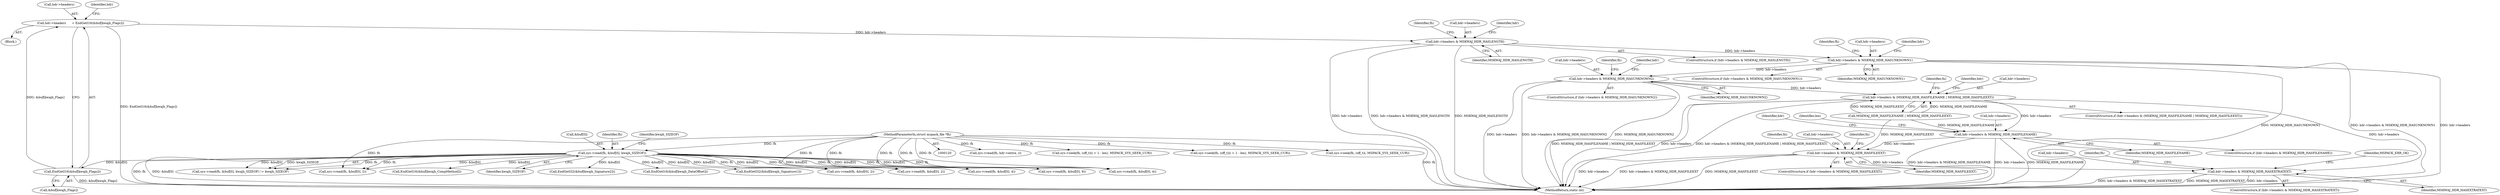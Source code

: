 digraph "0_libmspack_0b0ef9344255ff5acfac6b7af09198ac9c9756c8@pointer" {
"1000181" [label="(Call,hdr->headers      = EndGetI16(&buf[kwajh_Flags]))"];
"1000185" [label="(Call,EndGetI16(&buf[kwajh_Flags]))"];
"1000129" [label="(Call,sys->read(fh, &buf[0], kwajh_SIZEOF))"];
"1000122" [label="(MethodParameterIn,struct mspack_file *fh)"];
"1000211" [label="(Call,hdr->headers & MSKWAJ_HDR_HASLENGTH)"];
"1000239" [label="(Call,hdr->headers & MSKWAJ_HDR_HASUNKNOWN1)"];
"1000258" [label="(Call,hdr->headers & MSKWAJ_HDR_HASUNKNOWN2)"];
"1000293" [label="(Call,hdr->headers & (MSKWAJ_HDR_HASFILENAME | MSKWAJ_HDR_HASFILEEXT))"];
"1000322" [label="(Call,hdr->headers & MSKWAJ_HDR_HASFILENAME)"];
"1000389" [label="(Call,hdr->headers & MSKWAJ_HDR_HASFILEEXT)"];
"1000465" [label="(Call,hdr->headers & MSKWAJ_HDR_HASEXTRATEXT)"];
"1000292" [label="(ControlStructure,if (hdr->headers & (MSKWAJ_HDR_HASFILENAME | MSKWAJ_HDR_HASFILEEXT)))"];
"1000182" [label="(Call,hdr->headers)"];
"1000512" [label="(Call,sys->read(fh, hdr->extra, i))"];
"1000388" [label="(ControlStructure,if (hdr->headers & MSKWAJ_HDR_HASFILEEXT))"];
"1000326" [label="(Identifier,MSKWAJ_HDR_HASFILENAME)"];
"1000467" [label="(Identifier,hdr)"];
"1000374" [label="(Call,sys->seek(fh, (off_t)(i + 1 - len), MSPACK_SYS_SEEK_CUR))"];
"1000128" [label="(Call,sys->read(fh, &buf[0], kwajh_SIZEOF) != kwajh_SIZEOF)"];
"1000220" [label="(Identifier,fh)"];
"1000247" [label="(Call,sys->read(fh, &buf[0], 2))"];
"1000243" [label="(Identifier,MSKWAJ_HDR_HASUNKNOWN1)"];
"1000122" [label="(MethodParameterIn,struct mspack_file *fh)"];
"1000258" [label="(Call,hdr->headers & MSKWAJ_HDR_HASUNKNOWN2)"];
"1000267" [label="(Identifier,fh)"];
"1000321" [label="(ControlStructure,if (hdr->headers & MSKWAJ_HDR_HASFILENAME))"];
"1000186" [label="(Call,&buf[kwajh_Flags])"];
"1000473" [label="(Call,sys->read(fh, &buf[0], 2))"];
"1000257" [label="(ControlStructure,if (hdr->headers & MSKWAJ_HDR_HASUNKNOWN2))"];
"1000462" [label="(Identifier,fn)"];
"1000294" [label="(Call,hdr->headers)"];
"1000446" [label="(Call,sys->seek(fh, (off_t)(i + 1 - len), MSPACK_SYS_SEEK_CUR))"];
"1000130" [label="(Identifier,fh)"];
"1000212" [label="(Call,hdr->headers)"];
"1000167" [label="(Call,EndGetI16(&buf[kwajh_CompMethod]))"];
"1000297" [label="(Call,MSKWAJ_HDR_HASFILENAME | MSKWAJ_HDR_HASFILEEXT)"];
"1000215" [label="(Identifier,MSKWAJ_HDR_HASLENGTH)"];
"1000332" [label="(Call,sys->read(fh, &buf[0], 9))"];
"1000331" [label="(Identifier,len)"];
"1000398" [label="(Identifier,fn)"];
"1000284" [label="(Call,sys->seek(fh, (off_t)i, MSPACK_SYS_SEEK_CUR))"];
"1000248" [label="(Identifier,fh)"];
"1000295" [label="(Identifier,hdr)"];
"1000210" [label="(ControlStructure,if (hdr->headers & MSKWAJ_HDR_HASLENGTH))"];
"1000323" [label="(Call,hdr->headers)"];
"1000466" [label="(Call,hdr->headers)"];
"1000535" [label="(MethodReturn,static int)"];
"1000219" [label="(Call,sys->read(fh, &buf[0], 4))"];
"1000474" [label="(Identifier,fh)"];
"1000136" [label="(Identifier,kwajh_SIZEOF)"];
"1000465" [label="(Call,hdr->headers & MSKWAJ_HDR_HASEXTRATEXT)"];
"1000135" [label="(Identifier,kwajh_SIZEOF)"];
"1000390" [label="(Call,hdr->headers)"];
"1000391" [label="(Identifier,hdr)"];
"1000404" [label="(Call,sys->read(fh, &buf[0], 4))"];
"1000211" [label="(Call,hdr->headers & MSKWAJ_HDR_HASLENGTH)"];
"1000124" [label="(Block,)"];
"1000129" [label="(Call,sys->read(fh, &buf[0], kwajh_SIZEOF))"];
"1000393" [label="(Identifier,MSKWAJ_HDR_HASFILEEXT)"];
"1000240" [label="(Call,hdr->headers)"];
"1000266" [label="(Call,sys->read(fh, &buf[0], 2))"];
"1000131" [label="(Call,&buf[0])"];
"1000293" [label="(Call,hdr->headers & (MSKWAJ_HDR_HASFILENAME | MSKWAJ_HDR_HASFILEEXT))"];
"1000304" [label="(Identifier,fn)"];
"1000322" [label="(Call,hdr->headers & MSKWAJ_HDR_HASFILENAME)"];
"1000241" [label="(Identifier,hdr)"];
"1000238" [label="(ControlStructure,if (hdr->headers & MSKWAJ_HDR_HASUNKNOWN1))"];
"1000154" [label="(Call,EndGetI32(&buf[kwajh_Signature2]))"];
"1000176" [label="(Call,EndGetI16(&buf[kwajh_DataOffset]))"];
"1000192" [label="(Identifier,hdr)"];
"1000260" [label="(Identifier,hdr)"];
"1000469" [label="(Identifier,MSKWAJ_HDR_HASEXTRATEXT)"];
"1000145" [label="(Call,EndGetI32(&buf[kwajh_Signature1]))"];
"1000464" [label="(ControlStructure,if (hdr->headers & MSKWAJ_HDR_HASEXTRATEXT))"];
"1000259" [label="(Call,hdr->headers)"];
"1000185" [label="(Call,EndGetI16(&buf[kwajh_Flags]))"];
"1000262" [label="(Identifier,MSKWAJ_HDR_HASUNKNOWN2)"];
"1000534" [label="(Identifier,MSPACK_ERR_OK)"];
"1000389" [label="(Call,hdr->headers & MSKWAJ_HDR_HASFILEEXT)"];
"1000239" [label="(Call,hdr->headers & MSKWAJ_HDR_HASUNKNOWN1)"];
"1000181" [label="(Call,hdr->headers      = EndGetI16(&buf[kwajh_Flags]))"];
"1000181" -> "1000124"  [label="AST: "];
"1000181" -> "1000185"  [label="CFG: "];
"1000182" -> "1000181"  [label="AST: "];
"1000185" -> "1000181"  [label="AST: "];
"1000192" -> "1000181"  [label="CFG: "];
"1000181" -> "1000535"  [label="DDG: EndGetI16(&buf[kwajh_Flags])"];
"1000185" -> "1000181"  [label="DDG: &buf[kwajh_Flags]"];
"1000181" -> "1000211"  [label="DDG: hdr->headers"];
"1000185" -> "1000186"  [label="CFG: "];
"1000186" -> "1000185"  [label="AST: "];
"1000185" -> "1000535"  [label="DDG: &buf[kwajh_Flags]"];
"1000129" -> "1000185"  [label="DDG: &buf[0]"];
"1000129" -> "1000128"  [label="AST: "];
"1000129" -> "1000135"  [label="CFG: "];
"1000130" -> "1000129"  [label="AST: "];
"1000131" -> "1000129"  [label="AST: "];
"1000135" -> "1000129"  [label="AST: "];
"1000136" -> "1000129"  [label="CFG: "];
"1000129" -> "1000535"  [label="DDG: fh"];
"1000129" -> "1000535"  [label="DDG: &buf[0]"];
"1000129" -> "1000128"  [label="DDG: fh"];
"1000129" -> "1000128"  [label="DDG: &buf[0]"];
"1000129" -> "1000128"  [label="DDG: kwajh_SIZEOF"];
"1000122" -> "1000129"  [label="DDG: fh"];
"1000129" -> "1000145"  [label="DDG: &buf[0]"];
"1000129" -> "1000154"  [label="DDG: &buf[0]"];
"1000129" -> "1000167"  [label="DDG: &buf[0]"];
"1000129" -> "1000176"  [label="DDG: &buf[0]"];
"1000129" -> "1000219"  [label="DDG: fh"];
"1000129" -> "1000219"  [label="DDG: &buf[0]"];
"1000129" -> "1000247"  [label="DDG: fh"];
"1000129" -> "1000247"  [label="DDG: &buf[0]"];
"1000129" -> "1000266"  [label="DDG: fh"];
"1000129" -> "1000266"  [label="DDG: &buf[0]"];
"1000129" -> "1000332"  [label="DDG: fh"];
"1000129" -> "1000332"  [label="DDG: &buf[0]"];
"1000129" -> "1000404"  [label="DDG: fh"];
"1000129" -> "1000404"  [label="DDG: &buf[0]"];
"1000129" -> "1000473"  [label="DDG: fh"];
"1000129" -> "1000473"  [label="DDG: &buf[0]"];
"1000122" -> "1000120"  [label="AST: "];
"1000122" -> "1000535"  [label="DDG: fh"];
"1000122" -> "1000219"  [label="DDG: fh"];
"1000122" -> "1000247"  [label="DDG: fh"];
"1000122" -> "1000266"  [label="DDG: fh"];
"1000122" -> "1000284"  [label="DDG: fh"];
"1000122" -> "1000332"  [label="DDG: fh"];
"1000122" -> "1000374"  [label="DDG: fh"];
"1000122" -> "1000404"  [label="DDG: fh"];
"1000122" -> "1000446"  [label="DDG: fh"];
"1000122" -> "1000473"  [label="DDG: fh"];
"1000122" -> "1000512"  [label="DDG: fh"];
"1000211" -> "1000210"  [label="AST: "];
"1000211" -> "1000215"  [label="CFG: "];
"1000212" -> "1000211"  [label="AST: "];
"1000215" -> "1000211"  [label="AST: "];
"1000220" -> "1000211"  [label="CFG: "];
"1000241" -> "1000211"  [label="CFG: "];
"1000211" -> "1000535"  [label="DDG: hdr->headers"];
"1000211" -> "1000535"  [label="DDG: hdr->headers & MSKWAJ_HDR_HASLENGTH"];
"1000211" -> "1000535"  [label="DDG: MSKWAJ_HDR_HASLENGTH"];
"1000211" -> "1000239"  [label="DDG: hdr->headers"];
"1000239" -> "1000238"  [label="AST: "];
"1000239" -> "1000243"  [label="CFG: "];
"1000240" -> "1000239"  [label="AST: "];
"1000243" -> "1000239"  [label="AST: "];
"1000248" -> "1000239"  [label="CFG: "];
"1000260" -> "1000239"  [label="CFG: "];
"1000239" -> "1000535"  [label="DDG: hdr->headers & MSKWAJ_HDR_HASUNKNOWN1"];
"1000239" -> "1000535"  [label="DDG: hdr->headers"];
"1000239" -> "1000535"  [label="DDG: MSKWAJ_HDR_HASUNKNOWN1"];
"1000239" -> "1000258"  [label="DDG: hdr->headers"];
"1000258" -> "1000257"  [label="AST: "];
"1000258" -> "1000262"  [label="CFG: "];
"1000259" -> "1000258"  [label="AST: "];
"1000262" -> "1000258"  [label="AST: "];
"1000267" -> "1000258"  [label="CFG: "];
"1000295" -> "1000258"  [label="CFG: "];
"1000258" -> "1000535"  [label="DDG: hdr->headers"];
"1000258" -> "1000535"  [label="DDG: hdr->headers & MSKWAJ_HDR_HASUNKNOWN2"];
"1000258" -> "1000535"  [label="DDG: MSKWAJ_HDR_HASUNKNOWN2"];
"1000258" -> "1000293"  [label="DDG: hdr->headers"];
"1000293" -> "1000292"  [label="AST: "];
"1000293" -> "1000297"  [label="CFG: "];
"1000294" -> "1000293"  [label="AST: "];
"1000297" -> "1000293"  [label="AST: "];
"1000304" -> "1000293"  [label="CFG: "];
"1000467" -> "1000293"  [label="CFG: "];
"1000293" -> "1000535"  [label="DDG: hdr->headers"];
"1000293" -> "1000535"  [label="DDG: hdr->headers & (MSKWAJ_HDR_HASFILENAME | MSKWAJ_HDR_HASFILEEXT)"];
"1000293" -> "1000535"  [label="DDG: MSKWAJ_HDR_HASFILENAME | MSKWAJ_HDR_HASFILEEXT"];
"1000297" -> "1000293"  [label="DDG: MSKWAJ_HDR_HASFILENAME"];
"1000297" -> "1000293"  [label="DDG: MSKWAJ_HDR_HASFILEEXT"];
"1000293" -> "1000322"  [label="DDG: hdr->headers"];
"1000293" -> "1000465"  [label="DDG: hdr->headers"];
"1000322" -> "1000321"  [label="AST: "];
"1000322" -> "1000326"  [label="CFG: "];
"1000323" -> "1000322"  [label="AST: "];
"1000326" -> "1000322"  [label="AST: "];
"1000331" -> "1000322"  [label="CFG: "];
"1000391" -> "1000322"  [label="CFG: "];
"1000322" -> "1000535"  [label="DDG: MSKWAJ_HDR_HASFILENAME"];
"1000322" -> "1000535"  [label="DDG: hdr->headers & MSKWAJ_HDR_HASFILENAME"];
"1000322" -> "1000535"  [label="DDG: hdr->headers"];
"1000297" -> "1000322"  [label="DDG: MSKWAJ_HDR_HASFILENAME"];
"1000322" -> "1000389"  [label="DDG: hdr->headers"];
"1000389" -> "1000388"  [label="AST: "];
"1000389" -> "1000393"  [label="CFG: "];
"1000390" -> "1000389"  [label="AST: "];
"1000393" -> "1000389"  [label="AST: "];
"1000398" -> "1000389"  [label="CFG: "];
"1000462" -> "1000389"  [label="CFG: "];
"1000389" -> "1000535"  [label="DDG: hdr->headers & MSKWAJ_HDR_HASFILEEXT"];
"1000389" -> "1000535"  [label="DDG: MSKWAJ_HDR_HASFILEEXT"];
"1000389" -> "1000535"  [label="DDG: hdr->headers"];
"1000297" -> "1000389"  [label="DDG: MSKWAJ_HDR_HASFILEEXT"];
"1000389" -> "1000465"  [label="DDG: hdr->headers"];
"1000465" -> "1000464"  [label="AST: "];
"1000465" -> "1000469"  [label="CFG: "];
"1000466" -> "1000465"  [label="AST: "];
"1000469" -> "1000465"  [label="AST: "];
"1000474" -> "1000465"  [label="CFG: "];
"1000534" -> "1000465"  [label="CFG: "];
"1000465" -> "1000535"  [label="DDG: hdr->headers & MSKWAJ_HDR_HASEXTRATEXT"];
"1000465" -> "1000535"  [label="DDG: MSKWAJ_HDR_HASEXTRATEXT"];
"1000465" -> "1000535"  [label="DDG: hdr->headers"];
}
